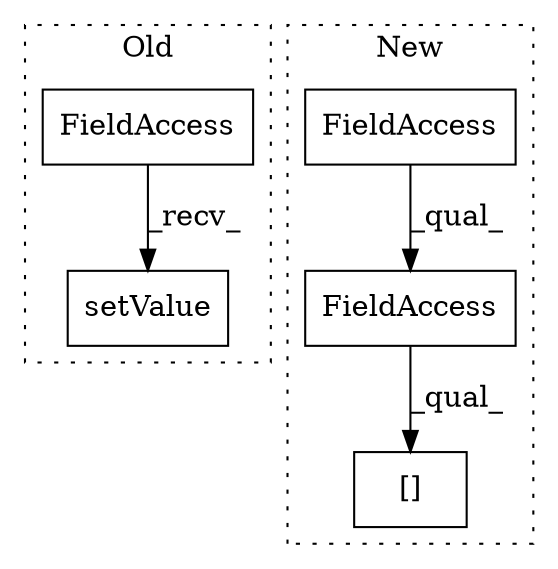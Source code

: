 digraph G {
subgraph cluster0 {
1 [label="setValue" a="32" s="7384,7418" l="9,1" shape="box"];
3 [label="FieldAccess" a="22" s="7367" l="16" shape="box"];
label = "Old";
style="dotted";
}
subgraph cluster1 {
2 [label="[]" a="2" s="8372,8394" l="20,1" shape="box"];
4 [label="FieldAccess" a="22" s="8372" l="19" shape="box"];
5 [label="FieldAccess" a="22" s="8372" l="13" shape="box"];
label = "New";
style="dotted";
}
3 -> 1 [label="_recv_"];
4 -> 2 [label="_qual_"];
5 -> 4 [label="_qual_"];
}